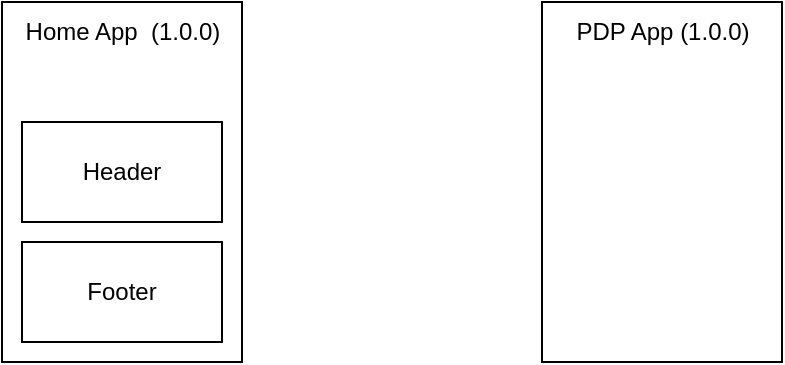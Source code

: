<mxfile>
    <diagram id="Ibr9NTz9zdTCIWmZeM3H" name="Page-1">
        <mxGraphModel dx="657" dy="584" grid="1" gridSize="10" guides="1" tooltips="1" connect="1" arrows="1" fold="1" page="1" pageScale="1" pageWidth="850" pageHeight="1100" math="0" shadow="0">
            <root>
                <mxCell id="0"/>
                <mxCell id="1" parent="0"/>
                <mxCell id="2" value="" style="rounded=0;whiteSpace=wrap;html=1;direction=south;" vertex="1" parent="1">
                    <mxGeometry x="110" y="190" width="120" height="180" as="geometry"/>
                </mxCell>
                <mxCell id="3" value="Home App&amp;nbsp; (1.0.0)" style="text;html=1;strokeColor=none;fillColor=none;align=center;verticalAlign=middle;whiteSpace=wrap;rounded=0;" vertex="1" parent="1">
                    <mxGeometry x="112.5" y="190" width="115" height="30" as="geometry"/>
                </mxCell>
                <mxCell id="4" value="Header" style="rounded=0;whiteSpace=wrap;html=1;" vertex="1" parent="1">
                    <mxGeometry x="120" y="250" width="100" height="50" as="geometry"/>
                </mxCell>
                <mxCell id="5" value="Footer" style="rounded=0;whiteSpace=wrap;html=1;" vertex="1" parent="1">
                    <mxGeometry x="120" y="310" width="100" height="50" as="geometry"/>
                </mxCell>
                <mxCell id="6" value="" style="rounded=0;whiteSpace=wrap;html=1;direction=south;" vertex="1" parent="1">
                    <mxGeometry x="380" y="190" width="120" height="180" as="geometry"/>
                </mxCell>
                <mxCell id="7" value="PDP App (1.0.0)" style="text;html=1;strokeColor=none;fillColor=none;align=center;verticalAlign=middle;whiteSpace=wrap;rounded=0;" vertex="1" parent="1">
                    <mxGeometry x="382.5" y="190" width="115" height="30" as="geometry"/>
                </mxCell>
            </root>
        </mxGraphModel>
    </diagram>
    <diagram id="EfqsUh_K85tcWEKsH-VF" name="NPM">
        <mxGraphModel dx="624" dy="555" grid="1" gridSize="10" guides="1" tooltips="1" connect="1" arrows="1" fold="1" page="1" pageScale="1" pageWidth="850" pageHeight="1100" math="0" shadow="0">
            <root>
                <mxCell id="lck4ZN4hSrB-hKTPY_7j-0"/>
                <mxCell id="lck4ZN4hSrB-hKTPY_7j-1" parent="lck4ZN4hSrB-hKTPY_7j-0"/>
                <mxCell id="k-Pl2VpHwtAbfcgLE4xP-12" style="edgeStyle=orthogonalEdgeStyle;html=1;exitX=0.75;exitY=0;exitDx=0;exitDy=0;entryX=0.25;entryY=0;entryDx=0;entryDy=0;" edge="1" parent="lck4ZN4hSrB-hKTPY_7j-1" source="k-Pl2VpHwtAbfcgLE4xP-0" target="k-Pl2VpHwtAbfcgLE4xP-7">
                    <mxGeometry relative="1" as="geometry"/>
                </mxCell>
                <mxCell id="k-Pl2VpHwtAbfcgLE4xP-0" value="" style="rounded=0;whiteSpace=wrap;html=1;direction=south;" vertex="1" parent="lck4ZN4hSrB-hKTPY_7j-1">
                    <mxGeometry x="110" y="190" width="120" height="180" as="geometry"/>
                </mxCell>
                <mxCell id="k-Pl2VpHwtAbfcgLE4xP-1" value="Home App&amp;nbsp; (1.0.1)" style="text;html=1;strokeColor=none;fillColor=none;align=center;verticalAlign=middle;whiteSpace=wrap;rounded=0;" vertex="1" parent="lck4ZN4hSrB-hKTPY_7j-1">
                    <mxGeometry x="112.5" y="190" width="115" height="30" as="geometry"/>
                </mxCell>
                <mxCell id="k-Pl2VpHwtAbfcgLE4xP-13" style="edgeStyle=orthogonalEdgeStyle;html=1;exitX=0.75;exitY=1;exitDx=0;exitDy=0;entryX=0.75;entryY=0;entryDx=0;entryDy=0;" edge="1" parent="lck4ZN4hSrB-hKTPY_7j-1" source="k-Pl2VpHwtAbfcgLE4xP-4" target="k-Pl2VpHwtAbfcgLE4xP-7">
                    <mxGeometry relative="1" as="geometry"/>
                </mxCell>
                <mxCell id="k-Pl2VpHwtAbfcgLE4xP-4" value="" style="rounded=0;whiteSpace=wrap;html=1;direction=south;" vertex="1" parent="lck4ZN4hSrB-hKTPY_7j-1">
                    <mxGeometry x="460" y="190" width="120" height="180" as="geometry"/>
                </mxCell>
                <mxCell id="k-Pl2VpHwtAbfcgLE4xP-5" value="PDP App (1.0.1)" style="text;html=1;strokeColor=none;fillColor=none;align=center;verticalAlign=middle;whiteSpace=wrap;rounded=0;" vertex="1" parent="lck4ZN4hSrB-hKTPY_7j-1">
                    <mxGeometry x="462.5" y="190" width="115" height="30" as="geometry"/>
                </mxCell>
                <mxCell id="k-Pl2VpHwtAbfcgLE4xP-6" value="" style="rounded=0;whiteSpace=wrap;html=1;direction=south;" vertex="1" parent="lck4ZN4hSrB-hKTPY_7j-1">
                    <mxGeometry x="290" y="340" width="120" height="180" as="geometry"/>
                </mxCell>
                <mxCell id="k-Pl2VpHwtAbfcgLE4xP-7" value="NPM Lib (1.0.1)" style="text;html=1;strokeColor=none;fillColor=none;align=center;verticalAlign=middle;whiteSpace=wrap;rounded=0;" vertex="1" parent="lck4ZN4hSrB-hKTPY_7j-1">
                    <mxGeometry x="292.5" y="340" width="115" height="30" as="geometry"/>
                </mxCell>
                <mxCell id="k-Pl2VpHwtAbfcgLE4xP-8" value="Header" style="rounded=0;whiteSpace=wrap;html=1;" vertex="1" parent="lck4ZN4hSrB-hKTPY_7j-1">
                    <mxGeometry x="300" y="400" width="100" height="50" as="geometry"/>
                </mxCell>
                <mxCell id="k-Pl2VpHwtAbfcgLE4xP-9" value="Footer" style="rounded=0;whiteSpace=wrap;html=1;" vertex="1" parent="lck4ZN4hSrB-hKTPY_7j-1">
                    <mxGeometry x="300" y="460" width="100" height="50" as="geometry"/>
                </mxCell>
            </root>
        </mxGraphModel>
    </diagram>
    <diagram id="oj8iotAMzHgWtCxU88ed" name="Asset Store">
        <mxGraphModel dx="624" dy="1655" grid="1" gridSize="10" guides="1" tooltips="1" connect="1" arrows="1" fold="1" page="1" pageScale="1" pageWidth="850" pageHeight="1100" math="0" shadow="0">
            <root>
                <mxCell id="jCadXk5qmQtzXrq9gByy-0"/>
                <mxCell id="jCadXk5qmQtzXrq9gByy-1" parent="jCadXk5qmQtzXrq9gByy-0"/>
                <mxCell id="jCadXk5qmQtzXrq9gByy-18" style="edgeStyle=orthogonalEdgeStyle;html=1;exitX=0.5;exitY=0;exitDx=0;exitDy=0;entryX=0;entryY=0.5;entryDx=0;entryDy=0;" edge="1" parent="jCadXk5qmQtzXrq9gByy-1" source="jCadXk5qmQtzXrq9gByy-2" target="jCadXk5qmQtzXrq9gByy-14">
                    <mxGeometry relative="1" as="geometry"/>
                </mxCell>
                <mxCell id="jCadXk5qmQtzXrq9gByy-2" value="" style="rounded=0;whiteSpace=wrap;html=1;direction=south;" vertex="1" parent="jCadXk5qmQtzXrq9gByy-1">
                    <mxGeometry x="110" y="185" width="120" height="180" as="geometry"/>
                </mxCell>
                <mxCell id="jCadXk5qmQtzXrq9gByy-3" value="Home App&amp;nbsp; (1.0.0)" style="text;html=1;strokeColor=none;fillColor=none;align=center;verticalAlign=middle;whiteSpace=wrap;rounded=0;" vertex="1" parent="jCadXk5qmQtzXrq9gByy-1">
                    <mxGeometry x="112.5" y="185" width="115" height="30" as="geometry"/>
                </mxCell>
                <mxCell id="jCadXk5qmQtzXrq9gByy-17" style="edgeStyle=orthogonalEdgeStyle;html=1;exitX=0.5;exitY=1;exitDx=0;exitDy=0;entryX=1;entryY=0.5;entryDx=0;entryDy=0;" edge="1" parent="jCadXk5qmQtzXrq9gByy-1" source="jCadXk5qmQtzXrq9gByy-6" target="jCadXk5qmQtzXrq9gByy-14">
                    <mxGeometry relative="1" as="geometry"/>
                </mxCell>
                <mxCell id="jCadXk5qmQtzXrq9gByy-6" value="" style="rounded=0;whiteSpace=wrap;html=1;direction=south;" vertex="1" parent="jCadXk5qmQtzXrq9gByy-1">
                    <mxGeometry x="440" y="185" width="120" height="180" as="geometry"/>
                </mxCell>
                <mxCell id="jCadXk5qmQtzXrq9gByy-7" value="PDP App (1.0.0)" style="text;html=1;strokeColor=none;fillColor=none;align=center;verticalAlign=middle;whiteSpace=wrap;rounded=0;" vertex="1" parent="jCadXk5qmQtzXrq9gByy-1">
                    <mxGeometry x="442.5" y="185" width="115" height="30" as="geometry"/>
                </mxCell>
                <mxCell id="jCadXk5qmQtzXrq9gByy-13" style="edgeStyle=orthogonalEdgeStyle;html=1;entryX=0.5;entryY=0;entryDx=0;entryDy=0;" edge="1" parent="jCadXk5qmQtzXrq9gByy-1" source="jCadXk5qmQtzXrq9gByy-8" target="jCadXk5qmQtzXrq9gByy-12">
                    <mxGeometry relative="1" as="geometry"/>
                </mxCell>
                <mxCell id="jCadXk5qmQtzXrq9gByy-8" value="" style="rounded=0;whiteSpace=wrap;html=1;direction=south;" vertex="1" parent="jCadXk5qmQtzXrq9gByy-1">
                    <mxGeometry x="280" y="-20" width="120" height="180" as="geometry"/>
                </mxCell>
                <mxCell id="jCadXk5qmQtzXrq9gByy-9" value="Header/Footer&lt;br&gt;Project" style="text;html=1;strokeColor=none;fillColor=none;align=center;verticalAlign=middle;whiteSpace=wrap;rounded=0;" vertex="1" parent="jCadXk5qmQtzXrq9gByy-1">
                    <mxGeometry x="282.5" y="-18" width="115" height="30" as="geometry"/>
                </mxCell>
                <mxCell id="jCadXk5qmQtzXrq9gByy-10" value="Header" style="rounded=0;whiteSpace=wrap;html=1;" vertex="1" parent="jCadXk5qmQtzXrq9gByy-1">
                    <mxGeometry x="290" y="30" width="100" height="50" as="geometry"/>
                </mxCell>
                <mxCell id="jCadXk5qmQtzXrq9gByy-11" value="Footer" style="rounded=0;whiteSpace=wrap;html=1;" vertex="1" parent="jCadXk5qmQtzXrq9gByy-1">
                    <mxGeometry x="290" y="90" width="100" height="50" as="geometry"/>
                </mxCell>
                <mxCell id="jCadXk5qmQtzXrq9gByy-12" value="S3 Artifacts" style="rounded=0;whiteSpace=wrap;html=1;" vertex="1" parent="jCadXk5qmQtzXrq9gByy-1">
                    <mxGeometry x="450" y="60" width="100" height="50" as="geometry"/>
                </mxCell>
                <mxCell id="jCadXk5qmQtzXrq9gByy-15" style="edgeStyle=orthogonalEdgeStyle;html=1;exitX=0.75;exitY=0;exitDx=0;exitDy=0;entryX=0.25;entryY=1;entryDx=0;entryDy=0;" edge="1" parent="jCadXk5qmQtzXrq9gByy-1" source="jCadXk5qmQtzXrq9gByy-14" target="jCadXk5qmQtzXrq9gByy-12">
                    <mxGeometry relative="1" as="geometry"/>
                </mxCell>
                <mxCell id="jCadXk5qmQtzXrq9gByy-14" value="Shim Library" style="rounded=0;whiteSpace=wrap;html=1;" vertex="1" parent="jCadXk5qmQtzXrq9gByy-1">
                    <mxGeometry x="290" y="250" width="100" height="50" as="geometry"/>
                </mxCell>
            </root>
        </mxGraphModel>
    </diagram>
    <diagram id="ud8fs8BTeyYKIkpMLDB2" name="Module Federation">
        <mxGraphModel dx="624" dy="555" grid="1" gridSize="10" guides="1" tooltips="1" connect="1" arrows="1" fold="1" page="1" pageScale="1" pageWidth="850" pageHeight="1100" math="0" shadow="0">
            <root>
                <mxCell id="F2UK0AmDZ49YKElnz8ib-0"/>
                <mxCell id="F2UK0AmDZ49YKElnz8ib-1" parent="F2UK0AmDZ49YKElnz8ib-0"/>
                <mxCell id="iWU42tojk4lfffrNcvko-0" value="" style="rounded=0;whiteSpace=wrap;html=1;direction=south;" vertex="1" parent="F2UK0AmDZ49YKElnz8ib-1">
                    <mxGeometry x="110" y="190" width="120" height="180" as="geometry"/>
                </mxCell>
                <mxCell id="iWU42tojk4lfffrNcvko-1" value="Home App&amp;nbsp; (1.0.1)" style="text;html=1;strokeColor=none;fillColor=none;align=center;verticalAlign=middle;whiteSpace=wrap;rounded=0;" vertex="1" parent="F2UK0AmDZ49YKElnz8ib-1">
                    <mxGeometry x="112.5" y="190" width="115" height="30" as="geometry"/>
                </mxCell>
                <mxCell id="iWU42tojk4lfffrNcvko-2" value="Header" style="rounded=0;whiteSpace=wrap;html=1;" vertex="1" parent="F2UK0AmDZ49YKElnz8ib-1">
                    <mxGeometry x="120" y="250" width="100" height="50" as="geometry"/>
                </mxCell>
                <mxCell id="iWU42tojk4lfffrNcvko-3" value="Footer" style="rounded=0;whiteSpace=wrap;html=1;" vertex="1" parent="F2UK0AmDZ49YKElnz8ib-1">
                    <mxGeometry x="120" y="310" width="100" height="50" as="geometry"/>
                </mxCell>
                <mxCell id="iWU42tojk4lfffrNcvko-6" style="edgeStyle=orthogonalEdgeStyle;html=1;exitX=0.25;exitY=1;exitDx=0;exitDy=0;" edge="1" parent="F2UK0AmDZ49YKElnz8ib-1" source="iWU42tojk4lfffrNcvko-4" target="iWU42tojk4lfffrNcvko-2">
                    <mxGeometry relative="1" as="geometry"/>
                </mxCell>
                <mxCell id="iWU42tojk4lfffrNcvko-7" style="edgeStyle=orthogonalEdgeStyle;html=1;exitX=0.75;exitY=1;exitDx=0;exitDy=0;" edge="1" parent="F2UK0AmDZ49YKElnz8ib-1" source="iWU42tojk4lfffrNcvko-4" target="iWU42tojk4lfffrNcvko-3">
                    <mxGeometry relative="1" as="geometry"/>
                </mxCell>
                <mxCell id="iWU42tojk4lfffrNcvko-4" value="" style="rounded=0;whiteSpace=wrap;html=1;direction=south;" vertex="1" parent="F2UK0AmDZ49YKElnz8ib-1">
                    <mxGeometry x="380" y="190" width="120" height="180" as="geometry"/>
                </mxCell>
                <mxCell id="iWU42tojk4lfffrNcvko-5" value="PDP App (1.0.0)" style="text;html=1;strokeColor=none;fillColor=none;align=center;verticalAlign=middle;whiteSpace=wrap;rounded=0;" vertex="1" parent="F2UK0AmDZ49YKElnz8ib-1">
                    <mxGeometry x="382.5" y="190" width="115" height="30" as="geometry"/>
                </mxCell>
            </root>
        </mxGraphModel>
    </diagram>
</mxfile>